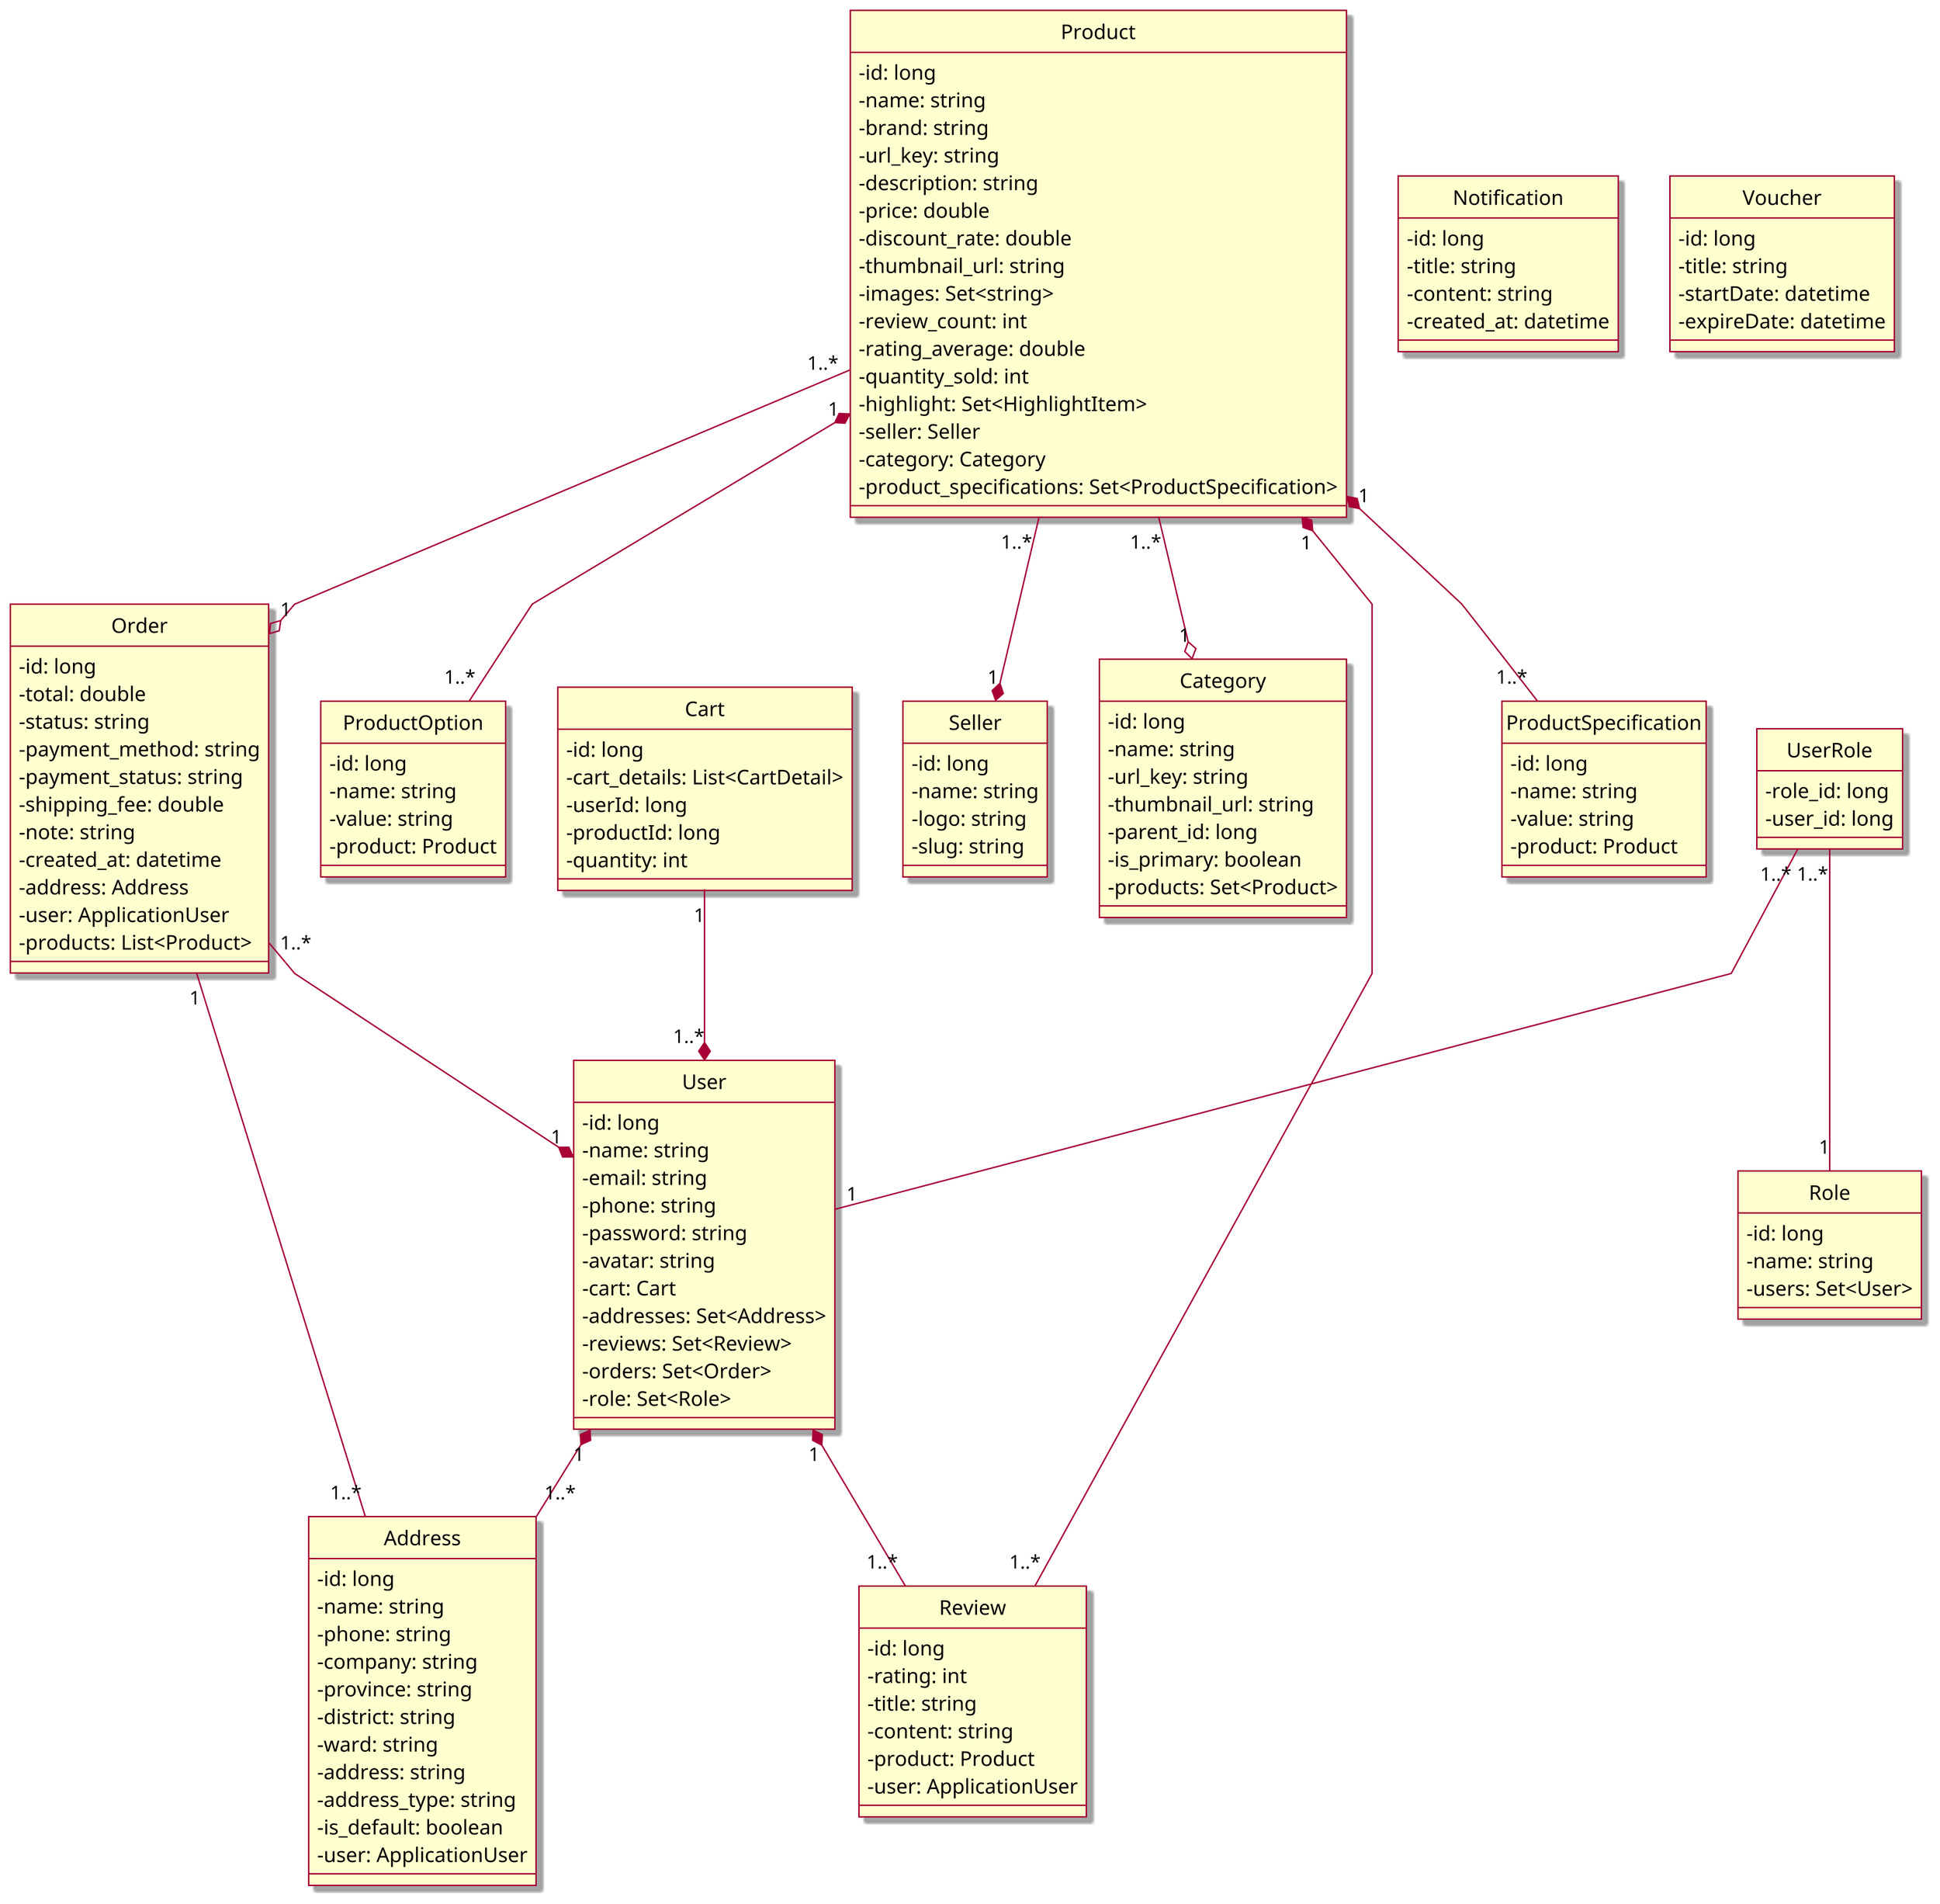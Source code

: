 @startuml Class Diagram

skin rose
skinparam classAttributeIconSize 0
' skinparam linetype ortho
skinparam linetype polyline
hide circle
scale 3

' Product
class Product{
    - id: long
    - name: string
    - brand: string
    - url_key: string
    - description: string
    - price: double
    - discount_rate: double
    - thumbnail_url: string
    - images: Set<string>
    - review_count: int
    - rating_average: double
    - quantity_sold: int
    - highlight: Set<HighlightItem>
    - seller: Seller
    - category: Category
    - product_specifications: Set<ProductSpecification>
}


class ProductSpecification{
    - id: long
    - name: string
    - value: string
    - product: Product
}

class ProductOption{
    - id: long
    - name: string
    - value: string
    - product: Product
}


class Seller{
    - id: long
    - name: string
    - logo: string
    - slug: string
}

' Category
class Category{
    - id: long
    - name: string
    - url_key: string
    - thumbnail_url: string
    - parent_id: long
    - is_primary: boolean
    - products: Set<Product>
}

' Review
class Review{
    - id: long
    - rating: int
    - title: string
    - content: string
    - product: Product
    - user: ApplicationUser
}

' User
class User{
    - id: long
    - name: string
    - email: string
    - phone: string
    - password: string
    - avatar: string
    - cart: Cart
    - addresses: Set<Address>
    - reviews: Set<Review>
    - orders: Set<Order>
    - role: Set<Role>
}


class Role{
    - id: long
    - name: string
    - users: Set<User>
}

class UserRole{
    - role_id: long
    - user_id: long
}


class Address{
    - id: long
    - name: string
    - phone: string
    - company: string
    - province: string
    - district: string
    - ward: string
    - address: string
    - address_type: string
    - is_default: boolean
    - user: ApplicationUser
}


' Cart
class Cart{
    - id: long
    - cart_details: List<CartDetail>
    - userId: long
    - productId: long
    - quantity: int
}

' Order
class Order{
    - id: long
    - total: double
    - status: string
    - payment_method: string
    - payment_status: string
    - shipping_fee: double
    - note: string
    - created_at: datetime
    - address: Address
    - user: ApplicationUser
    - products: List<Product>
}

' Notification
class Notification{
    - id: long
    - title: string
    - content: string
    - created_at: datetime
}

class Voucher{
    - id: long
    - title: string
    - startDate: datetime
    - expireDate: datetime
}

Product "1" *-- "1..*" ProductSpecification
Product "1..* "--* "1" Seller
Product "1" *-- "1..*" Review
Product "1..*" --o "1" Order
Product "1" *-- "1..*" ProductOption
Product "1..*" --o "1" Category

User "1" *-- "1..*" Address
User "1" *-- "1..*" Review

Cart "1" --* "1..*" User

Order "1..*" --* "1" User
Order "1" -- "1..*" Address

UserRole "1..*" -- "1" User
UserRole "1..*" -- "1" Role

@enduml